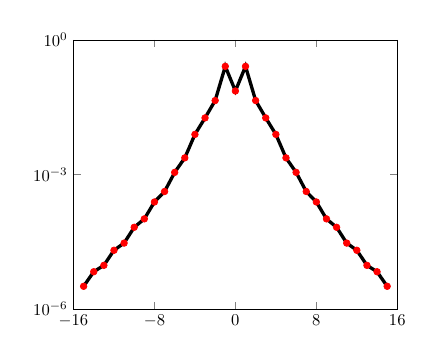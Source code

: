 \begin{tikzpicture}[scale=0.6]

\begin{axis}[
  xmin = -16,
  xmax = 16,
  xtick = {-16,-8,0,8,16},
%  xlabel = {Number of Time Steps},
  ymin = 1.0e-6,
  ymax = 1.0e-0,
  ytick = {1e-6,1e-3,1e0},
%  yticklabels = {$10^{-4}$,$10^{-3}$,$10^{-2}$,$10^{-1}$},
  ymode = log,
%  ylabel = {Error},
%  ylabel style = {yshift = 10pt},
%  legend style = {font=\small},
%  legend entries = {no fixes ($N=64$,fix area and length,reduce aliasing,both},
%  legend style = {draw=none},
  ]

% "Exact" single-layer potential
\addplot [color=black,solid,line width=2] table{
-1.5e+01 3.206e-06
-1.4e+01 6.768e-06
-1.3e+01 9.393e-06
-1.2e+01 2.037e-05
-1.1e+01 2.949e-05
-1.0e+01 6.635e-05
-9.0e+00 1.023e-04
-8.0e+00 2.436e-04
-7.0e+00 4.168e-04
-6.0e+00 1.113e-03
-5.0e+00 2.348e-03
-4.0e+00 7.825e-03
-3.0e+00 1.827e-02
-2.0e+00 4.458e-02
-1.0e+00 2.578e-01
0.0e+00 7.281e-02
1.0e+00 2.578e-01
2.0e+00 4.458e-02
3.0e+00 1.827e-02
4.0e+00 7.825e-03
5.0e+00 2.348e-03
6.0e+00 1.113e-03
7.0e+00 4.168e-04
8.0e+00 2.436e-04
9.0e+00 1.023e-04
1.0e+01 6.635e-05
1.1e+01 2.949e-05
1.2e+01 2.037e-05
1.3e+01 9.393e-06
1.4e+01 6.768e-06
1.5e+01 3.206e-06
};

% Anti-aliasing with spectral restriction
\addplot [color=red,only marks,mark=*] table{
-1.5e+01 3.204e-06
-1.4e+01 6.766e-06
-1.3e+01 9.392e-06
-1.2e+01 2.036e-05
-1.1e+01 2.949e-05
-1.0e+01 6.635e-05
-9.0e+00 1.023e-04
-8.0e+00 2.436e-04
-7.0e+00 4.168e-04
-6.0e+00 1.113e-03
-5.0e+00 2.348e-03
-4.0e+00 7.825e-03
-3.0e+00 1.827e-02
-2.0e+00 4.458e-02
-1.0e+00 2.578e-01
0.0e+00 7.281e-02
1.0e+00 2.578e-01
2.0e+00 4.458e-02
3.0e+00 1.827e-02
4.0e+00 7.825e-03
5.0e+00 2.348e-03
6.0e+00 1.113e-03
7.0e+00 4.168e-04
8.0e+00 2.436e-04
9.0e+00 1.023e-04
1.0e+01 6.635e-05
1.1e+01 2.949e-05
1.2e+01 2.036e-05
1.3e+01 9.392e-06
1.4e+01 6.766e-06
1.5e+01 3.204e-06
};


\end{axis}


\end{tikzpicture}

